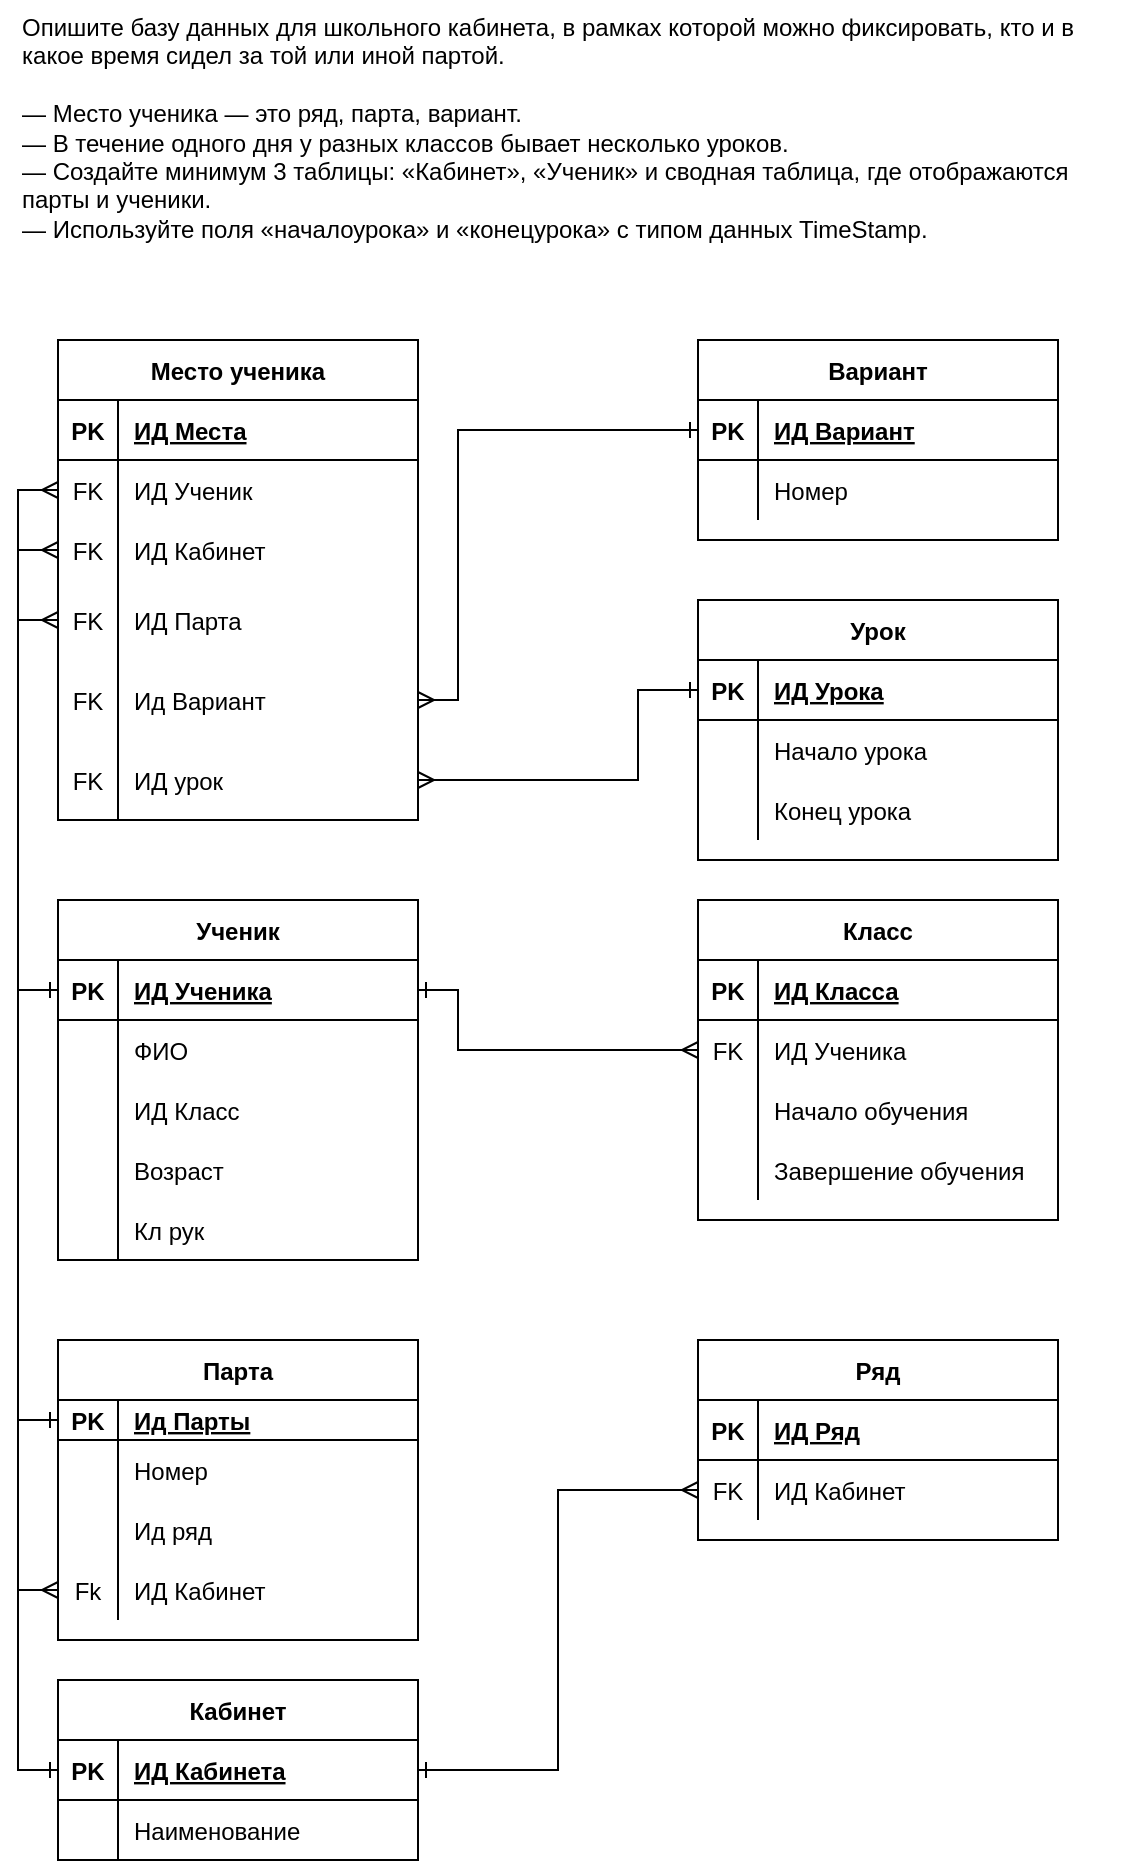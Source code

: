 <mxfile version="20.5.1" type="github">
  <diagram id="520Q_lkQazvJC5LyjLkX" name="Страница 1">
    <mxGraphModel dx="1374" dy="1934" grid="1" gridSize="10" guides="1" tooltips="1" connect="1" arrows="1" fold="1" page="1" pageScale="1" pageWidth="827" pageHeight="1169" math="0" shadow="0">
      <root>
        <mxCell id="0" />
        <mxCell id="1" parent="0" />
        <mxCell id="alzkK29stSQGwGx2-AUZ-28" value="Опишите базу данных для школьного кабинета, в рамках которой можно фиксировать, кто и в какое время сидел за той или иной партой. &#xa; &#xa;— Место ученика — это ряд, парта, вариант. &#xa;— В течение одного дня у разных классов бывает несколько уроков. &#xa;— Создайте минимум 3 таблицы: «Кабинет», «Ученик» и сводная таблица, где отображаются парты и ученики. &#xa;— Используйте поля «началоурока» и «конецурока» с типом данных TimeStamp." style="text;whiteSpace=wrap;html=1;" parent="1" vertex="1">
          <mxGeometry x="100" y="-450" width="560" height="130" as="geometry" />
        </mxCell>
        <mxCell id="alzkK29stSQGwGx2-AUZ-36" value="Ученик" style="shape=table;startSize=30;container=1;collapsible=1;childLayout=tableLayout;fixedRows=1;rowLines=0;fontStyle=1;align=center;resizeLast=1;" parent="1" vertex="1">
          <mxGeometry x="120" width="180" height="180" as="geometry" />
        </mxCell>
        <mxCell id="alzkK29stSQGwGx2-AUZ-37" value="" style="shape=tableRow;horizontal=0;startSize=0;swimlaneHead=0;swimlaneBody=0;fillColor=none;collapsible=0;dropTarget=0;points=[[0,0.5],[1,0.5]];portConstraint=eastwest;top=0;left=0;right=0;bottom=1;" parent="alzkK29stSQGwGx2-AUZ-36" vertex="1">
          <mxGeometry y="30" width="180" height="30" as="geometry" />
        </mxCell>
        <mxCell id="alzkK29stSQGwGx2-AUZ-38" value="PK" style="shape=partialRectangle;connectable=0;fillColor=none;top=0;left=0;bottom=0;right=0;fontStyle=1;overflow=hidden;" parent="alzkK29stSQGwGx2-AUZ-37" vertex="1">
          <mxGeometry width="30" height="30" as="geometry">
            <mxRectangle width="30" height="30" as="alternateBounds" />
          </mxGeometry>
        </mxCell>
        <mxCell id="alzkK29stSQGwGx2-AUZ-39" value="ИД Ученика" style="shape=partialRectangle;connectable=0;fillColor=none;top=0;left=0;bottom=0;right=0;align=left;spacingLeft=6;fontStyle=5;overflow=hidden;" parent="alzkK29stSQGwGx2-AUZ-37" vertex="1">
          <mxGeometry x="30" width="150" height="30" as="geometry">
            <mxRectangle width="150" height="30" as="alternateBounds" />
          </mxGeometry>
        </mxCell>
        <mxCell id="alzkK29stSQGwGx2-AUZ-40" value="" style="shape=tableRow;horizontal=0;startSize=0;swimlaneHead=0;swimlaneBody=0;fillColor=none;collapsible=0;dropTarget=0;points=[[0,0.5],[1,0.5]];portConstraint=eastwest;top=0;left=0;right=0;bottom=0;" parent="alzkK29stSQGwGx2-AUZ-36" vertex="1">
          <mxGeometry y="60" width="180" height="30" as="geometry" />
        </mxCell>
        <mxCell id="alzkK29stSQGwGx2-AUZ-41" value="" style="shape=partialRectangle;connectable=0;fillColor=none;top=0;left=0;bottom=0;right=0;editable=1;overflow=hidden;" parent="alzkK29stSQGwGx2-AUZ-40" vertex="1">
          <mxGeometry width="30" height="30" as="geometry">
            <mxRectangle width="30" height="30" as="alternateBounds" />
          </mxGeometry>
        </mxCell>
        <mxCell id="alzkK29stSQGwGx2-AUZ-42" value="ФИО" style="shape=partialRectangle;connectable=0;fillColor=none;top=0;left=0;bottom=0;right=0;align=left;spacingLeft=6;overflow=hidden;" parent="alzkK29stSQGwGx2-AUZ-40" vertex="1">
          <mxGeometry x="30" width="150" height="30" as="geometry">
            <mxRectangle width="150" height="30" as="alternateBounds" />
          </mxGeometry>
        </mxCell>
        <mxCell id="alzkK29stSQGwGx2-AUZ-43" value="" style="shape=tableRow;horizontal=0;startSize=0;swimlaneHead=0;swimlaneBody=0;fillColor=none;collapsible=0;dropTarget=0;points=[[0,0.5],[1,0.5]];portConstraint=eastwest;top=0;left=0;right=0;bottom=0;" parent="alzkK29stSQGwGx2-AUZ-36" vertex="1">
          <mxGeometry y="90" width="180" height="30" as="geometry" />
        </mxCell>
        <mxCell id="alzkK29stSQGwGx2-AUZ-44" value="" style="shape=partialRectangle;connectable=0;fillColor=none;top=0;left=0;bottom=0;right=0;editable=1;overflow=hidden;" parent="alzkK29stSQGwGx2-AUZ-43" vertex="1">
          <mxGeometry width="30" height="30" as="geometry">
            <mxRectangle width="30" height="30" as="alternateBounds" />
          </mxGeometry>
        </mxCell>
        <mxCell id="alzkK29stSQGwGx2-AUZ-45" value="ИД Класс" style="shape=partialRectangle;connectable=0;fillColor=none;top=0;left=0;bottom=0;right=0;align=left;spacingLeft=6;overflow=hidden;" parent="alzkK29stSQGwGx2-AUZ-43" vertex="1">
          <mxGeometry x="30" width="150" height="30" as="geometry">
            <mxRectangle width="150" height="30" as="alternateBounds" />
          </mxGeometry>
        </mxCell>
        <mxCell id="alzkK29stSQGwGx2-AUZ-46" value="" style="shape=tableRow;horizontal=0;startSize=0;swimlaneHead=0;swimlaneBody=0;fillColor=none;collapsible=0;dropTarget=0;points=[[0,0.5],[1,0.5]];portConstraint=eastwest;top=0;left=0;right=0;bottom=0;" parent="alzkK29stSQGwGx2-AUZ-36" vertex="1">
          <mxGeometry y="120" width="180" height="30" as="geometry" />
        </mxCell>
        <mxCell id="alzkK29stSQGwGx2-AUZ-47" value="" style="shape=partialRectangle;connectable=0;fillColor=none;top=0;left=0;bottom=0;right=0;editable=1;overflow=hidden;" parent="alzkK29stSQGwGx2-AUZ-46" vertex="1">
          <mxGeometry width="30" height="30" as="geometry">
            <mxRectangle width="30" height="30" as="alternateBounds" />
          </mxGeometry>
        </mxCell>
        <mxCell id="alzkK29stSQGwGx2-AUZ-48" value="Возраст" style="shape=partialRectangle;connectable=0;fillColor=none;top=0;left=0;bottom=0;right=0;align=left;spacingLeft=6;overflow=hidden;" parent="alzkK29stSQGwGx2-AUZ-46" vertex="1">
          <mxGeometry x="30" width="150" height="30" as="geometry">
            <mxRectangle width="150" height="30" as="alternateBounds" />
          </mxGeometry>
        </mxCell>
        <mxCell id="alzkK29stSQGwGx2-AUZ-57" value="" style="shape=tableRow;horizontal=0;startSize=0;swimlaneHead=0;swimlaneBody=0;fillColor=none;collapsible=0;dropTarget=0;points=[[0,0.5],[1,0.5]];portConstraint=eastwest;top=0;left=0;right=0;bottom=0;" parent="alzkK29stSQGwGx2-AUZ-36" vertex="1">
          <mxGeometry y="150" width="180" height="30" as="geometry" />
        </mxCell>
        <mxCell id="alzkK29stSQGwGx2-AUZ-58" value="" style="shape=partialRectangle;connectable=0;fillColor=none;top=0;left=0;bottom=0;right=0;editable=1;overflow=hidden;" parent="alzkK29stSQGwGx2-AUZ-57" vertex="1">
          <mxGeometry width="30" height="30" as="geometry">
            <mxRectangle width="30" height="30" as="alternateBounds" />
          </mxGeometry>
        </mxCell>
        <mxCell id="alzkK29stSQGwGx2-AUZ-59" value="Кл рук" style="shape=partialRectangle;connectable=0;fillColor=none;top=0;left=0;bottom=0;right=0;align=left;spacingLeft=6;overflow=hidden;" parent="alzkK29stSQGwGx2-AUZ-57" vertex="1">
          <mxGeometry x="30" width="150" height="30" as="geometry">
            <mxRectangle width="150" height="30" as="alternateBounds" />
          </mxGeometry>
        </mxCell>
        <mxCell id="alzkK29stSQGwGx2-AUZ-1" value="Место ученика" style="shape=table;startSize=30;container=1;collapsible=1;childLayout=tableLayout;fixedRows=1;rowLines=0;fontStyle=1;align=center;resizeLast=1;" parent="1" vertex="1">
          <mxGeometry x="120" y="-280" width="180" height="240" as="geometry" />
        </mxCell>
        <mxCell id="alzkK29stSQGwGx2-AUZ-2" value="" style="shape=tableRow;horizontal=0;startSize=0;swimlaneHead=0;swimlaneBody=0;fillColor=none;collapsible=0;dropTarget=0;points=[[0,0.5],[1,0.5]];portConstraint=eastwest;top=0;left=0;right=0;bottom=1;" parent="alzkK29stSQGwGx2-AUZ-1" vertex="1">
          <mxGeometry y="30" width="180" height="30" as="geometry" />
        </mxCell>
        <mxCell id="alzkK29stSQGwGx2-AUZ-3" value="PK" style="shape=partialRectangle;connectable=0;fillColor=none;top=0;left=0;bottom=0;right=0;fontStyle=1;overflow=hidden;" parent="alzkK29stSQGwGx2-AUZ-2" vertex="1">
          <mxGeometry width="30" height="30" as="geometry">
            <mxRectangle width="30" height="30" as="alternateBounds" />
          </mxGeometry>
        </mxCell>
        <mxCell id="alzkK29stSQGwGx2-AUZ-4" value="ИД Места" style="shape=partialRectangle;connectable=0;fillColor=none;top=0;left=0;bottom=0;right=0;align=left;spacingLeft=6;fontStyle=5;overflow=hidden;" parent="alzkK29stSQGwGx2-AUZ-2" vertex="1">
          <mxGeometry x="30" width="150" height="30" as="geometry">
            <mxRectangle width="150" height="30" as="alternateBounds" />
          </mxGeometry>
        </mxCell>
        <mxCell id="alzkK29stSQGwGx2-AUZ-5" value="" style="shape=tableRow;horizontal=0;startSize=0;swimlaneHead=0;swimlaneBody=0;fillColor=none;collapsible=0;dropTarget=0;points=[[0,0.5],[1,0.5]];portConstraint=eastwest;top=0;left=0;right=0;bottom=0;" parent="alzkK29stSQGwGx2-AUZ-1" vertex="1">
          <mxGeometry y="60" width="180" height="30" as="geometry" />
        </mxCell>
        <mxCell id="alzkK29stSQGwGx2-AUZ-6" value="FK" style="shape=partialRectangle;connectable=0;fillColor=none;top=0;left=0;bottom=0;right=0;editable=1;overflow=hidden;" parent="alzkK29stSQGwGx2-AUZ-5" vertex="1">
          <mxGeometry width="30" height="30" as="geometry">
            <mxRectangle width="30" height="30" as="alternateBounds" />
          </mxGeometry>
        </mxCell>
        <mxCell id="alzkK29stSQGwGx2-AUZ-7" value="ИД Ученик" style="shape=partialRectangle;connectable=0;fillColor=none;top=0;left=0;bottom=0;right=0;align=left;spacingLeft=6;overflow=hidden;" parent="alzkK29stSQGwGx2-AUZ-5" vertex="1">
          <mxGeometry x="30" width="150" height="30" as="geometry">
            <mxRectangle width="150" height="30" as="alternateBounds" />
          </mxGeometry>
        </mxCell>
        <mxCell id="alzkK29stSQGwGx2-AUZ-52" value="" style="shape=tableRow;horizontal=0;startSize=0;swimlaneHead=0;swimlaneBody=0;fillColor=none;collapsible=0;dropTarget=0;points=[[0,0.5],[1,0.5]];portConstraint=eastwest;top=0;left=0;right=0;bottom=0;" parent="alzkK29stSQGwGx2-AUZ-1" vertex="1">
          <mxGeometry y="90" width="180" height="30" as="geometry" />
        </mxCell>
        <mxCell id="alzkK29stSQGwGx2-AUZ-53" value="FK" style="shape=partialRectangle;connectable=0;fillColor=none;top=0;left=0;bottom=0;right=0;editable=1;overflow=hidden;" parent="alzkK29stSQGwGx2-AUZ-52" vertex="1">
          <mxGeometry width="30" height="30" as="geometry">
            <mxRectangle width="30" height="30" as="alternateBounds" />
          </mxGeometry>
        </mxCell>
        <mxCell id="alzkK29stSQGwGx2-AUZ-54" value="ИД Кабинет" style="shape=partialRectangle;connectable=0;fillColor=none;top=0;left=0;bottom=0;right=0;align=left;spacingLeft=6;overflow=hidden;" parent="alzkK29stSQGwGx2-AUZ-52" vertex="1">
          <mxGeometry x="30" width="150" height="30" as="geometry">
            <mxRectangle width="150" height="30" as="alternateBounds" />
          </mxGeometry>
        </mxCell>
        <mxCell id="alzkK29stSQGwGx2-AUZ-8" value="" style="shape=tableRow;horizontal=0;startSize=0;swimlaneHead=0;swimlaneBody=0;fillColor=none;collapsible=0;dropTarget=0;points=[[0,0.5],[1,0.5]];portConstraint=eastwest;top=0;left=0;right=0;bottom=0;" parent="alzkK29stSQGwGx2-AUZ-1" vertex="1">
          <mxGeometry y="120" width="180" height="40" as="geometry" />
        </mxCell>
        <mxCell id="alzkK29stSQGwGx2-AUZ-9" value="FK" style="shape=partialRectangle;connectable=0;fillColor=none;top=0;left=0;bottom=0;right=0;editable=1;overflow=hidden;" parent="alzkK29stSQGwGx2-AUZ-8" vertex="1">
          <mxGeometry width="30" height="40" as="geometry">
            <mxRectangle width="30" height="40" as="alternateBounds" />
          </mxGeometry>
        </mxCell>
        <mxCell id="alzkK29stSQGwGx2-AUZ-10" value="ИД Парта" style="shape=partialRectangle;connectable=0;fillColor=none;top=0;left=0;bottom=0;right=0;align=left;spacingLeft=6;overflow=hidden;" parent="alzkK29stSQGwGx2-AUZ-8" vertex="1">
          <mxGeometry x="30" width="150" height="40" as="geometry">
            <mxRectangle width="150" height="40" as="alternateBounds" />
          </mxGeometry>
        </mxCell>
        <mxCell id="alzkK29stSQGwGx2-AUZ-30" value="" style="shape=tableRow;horizontal=0;startSize=0;swimlaneHead=0;swimlaneBody=0;fillColor=none;collapsible=0;dropTarget=0;points=[[0,0.5],[1,0.5]];portConstraint=eastwest;top=0;left=0;right=0;bottom=0;" parent="alzkK29stSQGwGx2-AUZ-1" vertex="1">
          <mxGeometry y="160" width="180" height="40" as="geometry" />
        </mxCell>
        <mxCell id="alzkK29stSQGwGx2-AUZ-31" value="FK" style="shape=partialRectangle;connectable=0;fillColor=none;top=0;left=0;bottom=0;right=0;editable=1;overflow=hidden;" parent="alzkK29stSQGwGx2-AUZ-30" vertex="1">
          <mxGeometry width="30" height="40" as="geometry">
            <mxRectangle width="30" height="40" as="alternateBounds" />
          </mxGeometry>
        </mxCell>
        <mxCell id="alzkK29stSQGwGx2-AUZ-32" value="Ид Вариант" style="shape=partialRectangle;connectable=0;fillColor=none;top=0;left=0;bottom=0;right=0;align=left;spacingLeft=6;overflow=hidden;" parent="alzkK29stSQGwGx2-AUZ-30" vertex="1">
          <mxGeometry x="30" width="150" height="40" as="geometry">
            <mxRectangle width="150" height="40" as="alternateBounds" />
          </mxGeometry>
        </mxCell>
        <mxCell id="alzkK29stSQGwGx2-AUZ-33" value="" style="shape=tableRow;horizontal=0;startSize=0;swimlaneHead=0;swimlaneBody=0;fillColor=none;collapsible=0;dropTarget=0;points=[[0,0.5],[1,0.5]];portConstraint=eastwest;top=0;left=0;right=0;bottom=0;" parent="alzkK29stSQGwGx2-AUZ-1" vertex="1">
          <mxGeometry y="200" width="180" height="40" as="geometry" />
        </mxCell>
        <mxCell id="alzkK29stSQGwGx2-AUZ-34" value="FK" style="shape=partialRectangle;connectable=0;fillColor=none;top=0;left=0;bottom=0;right=0;editable=1;overflow=hidden;" parent="alzkK29stSQGwGx2-AUZ-33" vertex="1">
          <mxGeometry width="30" height="40" as="geometry">
            <mxRectangle width="30" height="40" as="alternateBounds" />
          </mxGeometry>
        </mxCell>
        <mxCell id="alzkK29stSQGwGx2-AUZ-35" value="ИД урок" style="shape=partialRectangle;connectable=0;fillColor=none;top=0;left=0;bottom=0;right=0;align=left;spacingLeft=6;overflow=hidden;" parent="alzkK29stSQGwGx2-AUZ-33" vertex="1">
          <mxGeometry x="30" width="150" height="40" as="geometry">
            <mxRectangle width="150" height="40" as="alternateBounds" />
          </mxGeometry>
        </mxCell>
        <mxCell id="alzkK29stSQGwGx2-AUZ-55" style="edgeStyle=orthogonalEdgeStyle;rounded=0;orthogonalLoop=1;jettySize=auto;html=1;exitX=0;exitY=0.5;exitDx=0;exitDy=0;entryX=0;entryY=0.5;entryDx=0;entryDy=0;startArrow=ERone;startFill=0;endArrow=ERmany;endFill=0;" parent="1" source="alzkK29stSQGwGx2-AUZ-37" target="alzkK29stSQGwGx2-AUZ-5" edge="1">
          <mxGeometry relative="1" as="geometry" />
        </mxCell>
        <mxCell id="alzkK29stSQGwGx2-AUZ-60" value="Парта" style="shape=table;startSize=30;container=1;collapsible=1;childLayout=tableLayout;fixedRows=1;rowLines=0;fontStyle=1;align=center;resizeLast=1;" parent="1" vertex="1">
          <mxGeometry x="120" y="220" width="180" height="150" as="geometry" />
        </mxCell>
        <mxCell id="alzkK29stSQGwGx2-AUZ-61" value="" style="shape=tableRow;horizontal=0;startSize=0;swimlaneHead=0;swimlaneBody=0;fillColor=none;collapsible=0;dropTarget=0;points=[[0,0.5],[1,0.5]];portConstraint=eastwest;top=0;left=0;right=0;bottom=1;" parent="alzkK29stSQGwGx2-AUZ-60" vertex="1">
          <mxGeometry y="30" width="180" height="20" as="geometry" />
        </mxCell>
        <mxCell id="alzkK29stSQGwGx2-AUZ-62" value="PK" style="shape=partialRectangle;connectable=0;fillColor=none;top=0;left=0;bottom=0;right=0;fontStyle=1;overflow=hidden;" parent="alzkK29stSQGwGx2-AUZ-61" vertex="1">
          <mxGeometry width="30" height="20" as="geometry">
            <mxRectangle width="30" height="20" as="alternateBounds" />
          </mxGeometry>
        </mxCell>
        <mxCell id="alzkK29stSQGwGx2-AUZ-63" value="Ид Парты" style="shape=partialRectangle;connectable=0;fillColor=none;top=0;left=0;bottom=0;right=0;align=left;spacingLeft=6;fontStyle=5;overflow=hidden;" parent="alzkK29stSQGwGx2-AUZ-61" vertex="1">
          <mxGeometry x="30" width="150" height="20" as="geometry">
            <mxRectangle width="150" height="20" as="alternateBounds" />
          </mxGeometry>
        </mxCell>
        <mxCell id="alzkK29stSQGwGx2-AUZ-64" value="" style="shape=tableRow;horizontal=0;startSize=0;swimlaneHead=0;swimlaneBody=0;fillColor=none;collapsible=0;dropTarget=0;points=[[0,0.5],[1,0.5]];portConstraint=eastwest;top=0;left=0;right=0;bottom=0;" parent="alzkK29stSQGwGx2-AUZ-60" vertex="1">
          <mxGeometry y="50" width="180" height="30" as="geometry" />
        </mxCell>
        <mxCell id="alzkK29stSQGwGx2-AUZ-65" value="" style="shape=partialRectangle;connectable=0;fillColor=none;top=0;left=0;bottom=0;right=0;editable=1;overflow=hidden;" parent="alzkK29stSQGwGx2-AUZ-64" vertex="1">
          <mxGeometry width="30" height="30" as="geometry">
            <mxRectangle width="30" height="30" as="alternateBounds" />
          </mxGeometry>
        </mxCell>
        <mxCell id="alzkK29stSQGwGx2-AUZ-66" value="Номер" style="shape=partialRectangle;connectable=0;fillColor=none;top=0;left=0;bottom=0;right=0;align=left;spacingLeft=6;overflow=hidden;" parent="alzkK29stSQGwGx2-AUZ-64" vertex="1">
          <mxGeometry x="30" width="150" height="30" as="geometry">
            <mxRectangle width="150" height="30" as="alternateBounds" />
          </mxGeometry>
        </mxCell>
        <mxCell id="alzkK29stSQGwGx2-AUZ-67" value="" style="shape=tableRow;horizontal=0;startSize=0;swimlaneHead=0;swimlaneBody=0;fillColor=none;collapsible=0;dropTarget=0;points=[[0,0.5],[1,0.5]];portConstraint=eastwest;top=0;left=0;right=0;bottom=0;" parent="alzkK29stSQGwGx2-AUZ-60" vertex="1">
          <mxGeometry y="80" width="180" height="30" as="geometry" />
        </mxCell>
        <mxCell id="alzkK29stSQGwGx2-AUZ-68" value="" style="shape=partialRectangle;connectable=0;fillColor=none;top=0;left=0;bottom=0;right=0;editable=1;overflow=hidden;" parent="alzkK29stSQGwGx2-AUZ-67" vertex="1">
          <mxGeometry width="30" height="30" as="geometry">
            <mxRectangle width="30" height="30" as="alternateBounds" />
          </mxGeometry>
        </mxCell>
        <mxCell id="alzkK29stSQGwGx2-AUZ-69" value="Ид ряд" style="shape=partialRectangle;connectable=0;fillColor=none;top=0;left=0;bottom=0;right=0;align=left;spacingLeft=6;overflow=hidden;" parent="alzkK29stSQGwGx2-AUZ-67" vertex="1">
          <mxGeometry x="30" width="150" height="30" as="geometry">
            <mxRectangle width="150" height="30" as="alternateBounds" />
          </mxGeometry>
        </mxCell>
        <mxCell id="alzkK29stSQGwGx2-AUZ-70" value="" style="shape=tableRow;horizontal=0;startSize=0;swimlaneHead=0;swimlaneBody=0;fillColor=none;collapsible=0;dropTarget=0;points=[[0,0.5],[1,0.5]];portConstraint=eastwest;top=0;left=0;right=0;bottom=0;" parent="alzkK29stSQGwGx2-AUZ-60" vertex="1">
          <mxGeometry y="110" width="180" height="30" as="geometry" />
        </mxCell>
        <mxCell id="alzkK29stSQGwGx2-AUZ-71" value="Fk" style="shape=partialRectangle;connectable=0;fillColor=none;top=0;left=0;bottom=0;right=0;editable=1;overflow=hidden;" parent="alzkK29stSQGwGx2-AUZ-70" vertex="1">
          <mxGeometry width="30" height="30" as="geometry">
            <mxRectangle width="30" height="30" as="alternateBounds" />
          </mxGeometry>
        </mxCell>
        <mxCell id="alzkK29stSQGwGx2-AUZ-72" value="ИД Кабинет" style="shape=partialRectangle;connectable=0;fillColor=none;top=0;left=0;bottom=0;right=0;align=left;spacingLeft=6;overflow=hidden;" parent="alzkK29stSQGwGx2-AUZ-70" vertex="1">
          <mxGeometry x="30" width="150" height="30" as="geometry">
            <mxRectangle width="150" height="30" as="alternateBounds" />
          </mxGeometry>
        </mxCell>
        <mxCell id="alzkK29stSQGwGx2-AUZ-73" style="edgeStyle=orthogonalEdgeStyle;rounded=0;orthogonalLoop=1;jettySize=auto;html=1;exitX=0;exitY=0.5;exitDx=0;exitDy=0;entryX=0;entryY=0.5;entryDx=0;entryDy=0;startArrow=ERone;startFill=0;endArrow=ERmany;endFill=0;" parent="1" source="alzkK29stSQGwGx2-AUZ-61" target="alzkK29stSQGwGx2-AUZ-8" edge="1">
          <mxGeometry relative="1" as="geometry" />
        </mxCell>
        <mxCell id="alzkK29stSQGwGx2-AUZ-148" style="edgeStyle=orthogonalEdgeStyle;rounded=0;orthogonalLoop=1;jettySize=auto;html=1;exitX=0;exitY=0.5;exitDx=0;exitDy=0;entryX=0;entryY=0.5;entryDx=0;entryDy=0;startArrow=ERone;startFill=0;endArrow=ERmany;endFill=0;" parent="1" source="alzkK29stSQGwGx2-AUZ-87" target="alzkK29stSQGwGx2-AUZ-70" edge="1">
          <mxGeometry relative="1" as="geometry" />
        </mxCell>
        <mxCell id="alzkK29stSQGwGx2-AUZ-87" value="Кабинет" style="shape=table;startSize=30;container=1;collapsible=1;childLayout=tableLayout;fixedRows=1;rowLines=0;fontStyle=1;align=center;resizeLast=1;" parent="1" vertex="1">
          <mxGeometry x="120" y="390" width="180" height="90" as="geometry">
            <mxRectangle x="440" y="-280" width="70" height="30" as="alternateBounds" />
          </mxGeometry>
        </mxCell>
        <mxCell id="alzkK29stSQGwGx2-AUZ-88" value="" style="shape=tableRow;horizontal=0;startSize=0;swimlaneHead=0;swimlaneBody=0;fillColor=none;collapsible=0;dropTarget=0;points=[[0,0.5],[1,0.5]];portConstraint=eastwest;top=0;left=0;right=0;bottom=1;" parent="alzkK29stSQGwGx2-AUZ-87" vertex="1">
          <mxGeometry y="30" width="180" height="30" as="geometry" />
        </mxCell>
        <mxCell id="alzkK29stSQGwGx2-AUZ-89" value="PK" style="shape=partialRectangle;connectable=0;fillColor=none;top=0;left=0;bottom=0;right=0;fontStyle=1;overflow=hidden;" parent="alzkK29stSQGwGx2-AUZ-88" vertex="1">
          <mxGeometry width="30" height="30" as="geometry">
            <mxRectangle width="30" height="30" as="alternateBounds" />
          </mxGeometry>
        </mxCell>
        <mxCell id="alzkK29stSQGwGx2-AUZ-90" value="ИД Кабинета" style="shape=partialRectangle;connectable=0;fillColor=none;top=0;left=0;bottom=0;right=0;align=left;spacingLeft=6;fontStyle=5;overflow=hidden;" parent="alzkK29stSQGwGx2-AUZ-88" vertex="1">
          <mxGeometry x="30" width="150" height="30" as="geometry">
            <mxRectangle width="150" height="30" as="alternateBounds" />
          </mxGeometry>
        </mxCell>
        <mxCell id="alzkK29stSQGwGx2-AUZ-91" value="" style="shape=tableRow;horizontal=0;startSize=0;swimlaneHead=0;swimlaneBody=0;fillColor=none;collapsible=0;dropTarget=0;points=[[0,0.5],[1,0.5]];portConstraint=eastwest;top=0;left=0;right=0;bottom=0;" parent="alzkK29stSQGwGx2-AUZ-87" vertex="1">
          <mxGeometry y="60" width="180" height="30" as="geometry" />
        </mxCell>
        <mxCell id="alzkK29stSQGwGx2-AUZ-92" value="" style="shape=partialRectangle;connectable=0;fillColor=none;top=0;left=0;bottom=0;right=0;editable=1;overflow=hidden;" parent="alzkK29stSQGwGx2-AUZ-91" vertex="1">
          <mxGeometry width="30" height="30" as="geometry">
            <mxRectangle width="30" height="30" as="alternateBounds" />
          </mxGeometry>
        </mxCell>
        <mxCell id="alzkK29stSQGwGx2-AUZ-93" value="Наименование" style="shape=partialRectangle;connectable=0;fillColor=none;top=0;left=0;bottom=0;right=0;align=left;spacingLeft=6;overflow=hidden;" parent="alzkK29stSQGwGx2-AUZ-91" vertex="1">
          <mxGeometry x="30" width="150" height="30" as="geometry">
            <mxRectangle width="150" height="30" as="alternateBounds" />
          </mxGeometry>
        </mxCell>
        <mxCell id="alzkK29stSQGwGx2-AUZ-100" value="Вариант" style="shape=table;startSize=30;container=1;collapsible=1;childLayout=tableLayout;fixedRows=1;rowLines=0;fontStyle=1;align=center;resizeLast=1;" parent="1" vertex="1">
          <mxGeometry x="440" y="-280" width="180" height="100" as="geometry" />
        </mxCell>
        <mxCell id="alzkK29stSQGwGx2-AUZ-101" value="" style="shape=tableRow;horizontal=0;startSize=0;swimlaneHead=0;swimlaneBody=0;fillColor=none;collapsible=0;dropTarget=0;points=[[0,0.5],[1,0.5]];portConstraint=eastwest;top=0;left=0;right=0;bottom=1;" parent="alzkK29stSQGwGx2-AUZ-100" vertex="1">
          <mxGeometry y="30" width="180" height="30" as="geometry" />
        </mxCell>
        <mxCell id="alzkK29stSQGwGx2-AUZ-102" value="PK" style="shape=partialRectangle;connectable=0;fillColor=none;top=0;left=0;bottom=0;right=0;fontStyle=1;overflow=hidden;" parent="alzkK29stSQGwGx2-AUZ-101" vertex="1">
          <mxGeometry width="30" height="30" as="geometry">
            <mxRectangle width="30" height="30" as="alternateBounds" />
          </mxGeometry>
        </mxCell>
        <mxCell id="alzkK29stSQGwGx2-AUZ-103" value="ИД Вариант" style="shape=partialRectangle;connectable=0;fillColor=none;top=0;left=0;bottom=0;right=0;align=left;spacingLeft=6;fontStyle=5;overflow=hidden;" parent="alzkK29stSQGwGx2-AUZ-101" vertex="1">
          <mxGeometry x="30" width="150" height="30" as="geometry">
            <mxRectangle width="150" height="30" as="alternateBounds" />
          </mxGeometry>
        </mxCell>
        <mxCell id="alzkK29stSQGwGx2-AUZ-104" value="" style="shape=tableRow;horizontal=0;startSize=0;swimlaneHead=0;swimlaneBody=0;fillColor=none;collapsible=0;dropTarget=0;points=[[0,0.5],[1,0.5]];portConstraint=eastwest;top=0;left=0;right=0;bottom=0;" parent="alzkK29stSQGwGx2-AUZ-100" vertex="1">
          <mxGeometry y="60" width="180" height="30" as="geometry" />
        </mxCell>
        <mxCell id="alzkK29stSQGwGx2-AUZ-105" value="" style="shape=partialRectangle;connectable=0;fillColor=none;top=0;left=0;bottom=0;right=0;editable=1;overflow=hidden;" parent="alzkK29stSQGwGx2-AUZ-104" vertex="1">
          <mxGeometry width="30" height="30" as="geometry">
            <mxRectangle width="30" height="30" as="alternateBounds" />
          </mxGeometry>
        </mxCell>
        <mxCell id="alzkK29stSQGwGx2-AUZ-106" value="Номер" style="shape=partialRectangle;connectable=0;fillColor=none;top=0;left=0;bottom=0;right=0;align=left;spacingLeft=6;overflow=hidden;" parent="alzkK29stSQGwGx2-AUZ-104" vertex="1">
          <mxGeometry x="30" width="150" height="30" as="geometry">
            <mxRectangle width="150" height="30" as="alternateBounds" />
          </mxGeometry>
        </mxCell>
        <mxCell id="alzkK29stSQGwGx2-AUZ-113" style="edgeStyle=orthogonalEdgeStyle;rounded=0;orthogonalLoop=1;jettySize=auto;html=1;exitX=0;exitY=0.5;exitDx=0;exitDy=0;entryX=1;entryY=0.5;entryDx=0;entryDy=0;startArrow=ERone;startFill=0;endArrow=ERmany;endFill=0;" parent="1" source="alzkK29stSQGwGx2-AUZ-101" target="alzkK29stSQGwGx2-AUZ-30" edge="1">
          <mxGeometry relative="1" as="geometry">
            <Array as="points">
              <mxPoint x="320" y="-235" />
              <mxPoint x="320" y="-100" />
            </Array>
          </mxGeometry>
        </mxCell>
        <mxCell id="alzkK29stSQGwGx2-AUZ-117" value="Урок" style="shape=table;startSize=30;container=1;collapsible=1;childLayout=tableLayout;fixedRows=1;rowLines=0;fontStyle=1;align=center;resizeLast=1;" parent="1" vertex="1">
          <mxGeometry x="440" y="-150" width="180" height="130" as="geometry" />
        </mxCell>
        <mxCell id="alzkK29stSQGwGx2-AUZ-118" value="" style="shape=tableRow;horizontal=0;startSize=0;swimlaneHead=0;swimlaneBody=0;fillColor=none;collapsible=0;dropTarget=0;points=[[0,0.5],[1,0.5]];portConstraint=eastwest;top=0;left=0;right=0;bottom=1;" parent="alzkK29stSQGwGx2-AUZ-117" vertex="1">
          <mxGeometry y="30" width="180" height="30" as="geometry" />
        </mxCell>
        <mxCell id="alzkK29stSQGwGx2-AUZ-119" value="PK" style="shape=partialRectangle;connectable=0;fillColor=none;top=0;left=0;bottom=0;right=0;fontStyle=1;overflow=hidden;" parent="alzkK29stSQGwGx2-AUZ-118" vertex="1">
          <mxGeometry width="30" height="30" as="geometry">
            <mxRectangle width="30" height="30" as="alternateBounds" />
          </mxGeometry>
        </mxCell>
        <mxCell id="alzkK29stSQGwGx2-AUZ-120" value="ИД Урока" style="shape=partialRectangle;connectable=0;fillColor=none;top=0;left=0;bottom=0;right=0;align=left;spacingLeft=6;fontStyle=5;overflow=hidden;" parent="alzkK29stSQGwGx2-AUZ-118" vertex="1">
          <mxGeometry x="30" width="150" height="30" as="geometry">
            <mxRectangle width="150" height="30" as="alternateBounds" />
          </mxGeometry>
        </mxCell>
        <mxCell id="alzkK29stSQGwGx2-AUZ-121" value="" style="shape=tableRow;horizontal=0;startSize=0;swimlaneHead=0;swimlaneBody=0;fillColor=none;collapsible=0;dropTarget=0;points=[[0,0.5],[1,0.5]];portConstraint=eastwest;top=0;left=0;right=0;bottom=0;" parent="alzkK29stSQGwGx2-AUZ-117" vertex="1">
          <mxGeometry y="60" width="180" height="30" as="geometry" />
        </mxCell>
        <mxCell id="alzkK29stSQGwGx2-AUZ-122" value="" style="shape=partialRectangle;connectable=0;fillColor=none;top=0;left=0;bottom=0;right=0;editable=1;overflow=hidden;" parent="alzkK29stSQGwGx2-AUZ-121" vertex="1">
          <mxGeometry width="30" height="30" as="geometry">
            <mxRectangle width="30" height="30" as="alternateBounds" />
          </mxGeometry>
        </mxCell>
        <mxCell id="alzkK29stSQGwGx2-AUZ-123" value="Начало урока" style="shape=partialRectangle;connectable=0;fillColor=none;top=0;left=0;bottom=0;right=0;align=left;spacingLeft=6;overflow=hidden;" parent="alzkK29stSQGwGx2-AUZ-121" vertex="1">
          <mxGeometry x="30" width="150" height="30" as="geometry">
            <mxRectangle width="150" height="30" as="alternateBounds" />
          </mxGeometry>
        </mxCell>
        <mxCell id="alzkK29stSQGwGx2-AUZ-124" value="" style="shape=tableRow;horizontal=0;startSize=0;swimlaneHead=0;swimlaneBody=0;fillColor=none;collapsible=0;dropTarget=0;points=[[0,0.5],[1,0.5]];portConstraint=eastwest;top=0;left=0;right=0;bottom=0;" parent="alzkK29stSQGwGx2-AUZ-117" vertex="1">
          <mxGeometry y="90" width="180" height="30" as="geometry" />
        </mxCell>
        <mxCell id="alzkK29stSQGwGx2-AUZ-125" value="" style="shape=partialRectangle;connectable=0;fillColor=none;top=0;left=0;bottom=0;right=0;editable=1;overflow=hidden;" parent="alzkK29stSQGwGx2-AUZ-124" vertex="1">
          <mxGeometry width="30" height="30" as="geometry">
            <mxRectangle width="30" height="30" as="alternateBounds" />
          </mxGeometry>
        </mxCell>
        <mxCell id="alzkK29stSQGwGx2-AUZ-126" value="Конец урока" style="shape=partialRectangle;connectable=0;fillColor=none;top=0;left=0;bottom=0;right=0;align=left;spacingLeft=6;overflow=hidden;" parent="alzkK29stSQGwGx2-AUZ-124" vertex="1">
          <mxGeometry x="30" width="150" height="30" as="geometry">
            <mxRectangle width="150" height="30" as="alternateBounds" />
          </mxGeometry>
        </mxCell>
        <mxCell id="alzkK29stSQGwGx2-AUZ-131" style="edgeStyle=orthogonalEdgeStyle;rounded=0;orthogonalLoop=1;jettySize=auto;html=1;exitX=0;exitY=0.5;exitDx=0;exitDy=0;startArrow=ERone;startFill=0;endArrow=ERmany;endFill=0;entryX=1;entryY=0.5;entryDx=0;entryDy=0;" parent="1" source="alzkK29stSQGwGx2-AUZ-118" target="alzkK29stSQGwGx2-AUZ-33" edge="1">
          <mxGeometry relative="1" as="geometry">
            <mxPoint x="390" as="targetPoint" />
            <Array as="points">
              <mxPoint x="410" y="-105" />
              <mxPoint x="410" y="-60" />
            </Array>
          </mxGeometry>
        </mxCell>
        <mxCell id="alzkK29stSQGwGx2-AUZ-132" value="Класс" style="shape=table;startSize=30;container=1;collapsible=1;childLayout=tableLayout;fixedRows=1;rowLines=0;fontStyle=1;align=center;resizeLast=1;" parent="1" vertex="1">
          <mxGeometry x="440" width="180" height="160" as="geometry" />
        </mxCell>
        <mxCell id="alzkK29stSQGwGx2-AUZ-133" value="" style="shape=tableRow;horizontal=0;startSize=0;swimlaneHead=0;swimlaneBody=0;fillColor=none;collapsible=0;dropTarget=0;points=[[0,0.5],[1,0.5]];portConstraint=eastwest;top=0;left=0;right=0;bottom=1;" parent="alzkK29stSQGwGx2-AUZ-132" vertex="1">
          <mxGeometry y="30" width="180" height="30" as="geometry" />
        </mxCell>
        <mxCell id="alzkK29stSQGwGx2-AUZ-134" value="PK" style="shape=partialRectangle;connectable=0;fillColor=none;top=0;left=0;bottom=0;right=0;fontStyle=1;overflow=hidden;" parent="alzkK29stSQGwGx2-AUZ-133" vertex="1">
          <mxGeometry width="30" height="30" as="geometry">
            <mxRectangle width="30" height="30" as="alternateBounds" />
          </mxGeometry>
        </mxCell>
        <mxCell id="alzkK29stSQGwGx2-AUZ-135" value="ИД Класса" style="shape=partialRectangle;connectable=0;fillColor=none;top=0;left=0;bottom=0;right=0;align=left;spacingLeft=6;fontStyle=5;overflow=hidden;" parent="alzkK29stSQGwGx2-AUZ-133" vertex="1">
          <mxGeometry x="30" width="150" height="30" as="geometry">
            <mxRectangle width="150" height="30" as="alternateBounds" />
          </mxGeometry>
        </mxCell>
        <mxCell id="alzkK29stSQGwGx2-AUZ-136" value="" style="shape=tableRow;horizontal=0;startSize=0;swimlaneHead=0;swimlaneBody=0;fillColor=none;collapsible=0;dropTarget=0;points=[[0,0.5],[1,0.5]];portConstraint=eastwest;top=0;left=0;right=0;bottom=0;" parent="alzkK29stSQGwGx2-AUZ-132" vertex="1">
          <mxGeometry y="60" width="180" height="30" as="geometry" />
        </mxCell>
        <mxCell id="alzkK29stSQGwGx2-AUZ-137" value="FK" style="shape=partialRectangle;connectable=0;fillColor=none;top=0;left=0;bottom=0;right=0;editable=1;overflow=hidden;" parent="alzkK29stSQGwGx2-AUZ-136" vertex="1">
          <mxGeometry width="30" height="30" as="geometry">
            <mxRectangle width="30" height="30" as="alternateBounds" />
          </mxGeometry>
        </mxCell>
        <mxCell id="alzkK29stSQGwGx2-AUZ-138" value="ИД Ученика" style="shape=partialRectangle;connectable=0;fillColor=none;top=0;left=0;bottom=0;right=0;align=left;spacingLeft=6;overflow=hidden;" parent="alzkK29stSQGwGx2-AUZ-136" vertex="1">
          <mxGeometry x="30" width="150" height="30" as="geometry">
            <mxRectangle width="150" height="30" as="alternateBounds" />
          </mxGeometry>
        </mxCell>
        <mxCell id="alzkK29stSQGwGx2-AUZ-139" value="" style="shape=tableRow;horizontal=0;startSize=0;swimlaneHead=0;swimlaneBody=0;fillColor=none;collapsible=0;dropTarget=0;points=[[0,0.5],[1,0.5]];portConstraint=eastwest;top=0;left=0;right=0;bottom=0;" parent="alzkK29stSQGwGx2-AUZ-132" vertex="1">
          <mxGeometry y="90" width="180" height="30" as="geometry" />
        </mxCell>
        <mxCell id="alzkK29stSQGwGx2-AUZ-140" value="" style="shape=partialRectangle;connectable=0;fillColor=none;top=0;left=0;bottom=0;right=0;editable=1;overflow=hidden;" parent="alzkK29stSQGwGx2-AUZ-139" vertex="1">
          <mxGeometry width="30" height="30" as="geometry">
            <mxRectangle width="30" height="30" as="alternateBounds" />
          </mxGeometry>
        </mxCell>
        <mxCell id="alzkK29stSQGwGx2-AUZ-141" value="Начало обучения" style="shape=partialRectangle;connectable=0;fillColor=none;top=0;left=0;bottom=0;right=0;align=left;spacingLeft=6;overflow=hidden;" parent="alzkK29stSQGwGx2-AUZ-139" vertex="1">
          <mxGeometry x="30" width="150" height="30" as="geometry">
            <mxRectangle width="150" height="30" as="alternateBounds" />
          </mxGeometry>
        </mxCell>
        <mxCell id="alzkK29stSQGwGx2-AUZ-142" value="" style="shape=tableRow;horizontal=0;startSize=0;swimlaneHead=0;swimlaneBody=0;fillColor=none;collapsible=0;dropTarget=0;points=[[0,0.5],[1,0.5]];portConstraint=eastwest;top=0;left=0;right=0;bottom=0;" parent="alzkK29stSQGwGx2-AUZ-132" vertex="1">
          <mxGeometry y="120" width="180" height="30" as="geometry" />
        </mxCell>
        <mxCell id="alzkK29stSQGwGx2-AUZ-143" value="" style="shape=partialRectangle;connectable=0;fillColor=none;top=0;left=0;bottom=0;right=0;editable=1;overflow=hidden;" parent="alzkK29stSQGwGx2-AUZ-142" vertex="1">
          <mxGeometry width="30" height="30" as="geometry">
            <mxRectangle width="30" height="30" as="alternateBounds" />
          </mxGeometry>
        </mxCell>
        <mxCell id="alzkK29stSQGwGx2-AUZ-144" value="Завершение обучения" style="shape=partialRectangle;connectable=0;fillColor=none;top=0;left=0;bottom=0;right=0;align=left;spacingLeft=6;overflow=hidden;" parent="alzkK29stSQGwGx2-AUZ-142" vertex="1">
          <mxGeometry x="30" width="150" height="30" as="geometry">
            <mxRectangle width="150" height="30" as="alternateBounds" />
          </mxGeometry>
        </mxCell>
        <mxCell id="alzkK29stSQGwGx2-AUZ-145" style="edgeStyle=orthogonalEdgeStyle;rounded=0;orthogonalLoop=1;jettySize=auto;html=1;exitX=1;exitY=0.5;exitDx=0;exitDy=0;entryX=0;entryY=0.5;entryDx=0;entryDy=0;startArrow=ERone;startFill=0;endArrow=ERmany;endFill=0;" parent="1" source="alzkK29stSQGwGx2-AUZ-37" target="alzkK29stSQGwGx2-AUZ-136" edge="1">
          <mxGeometry relative="1" as="geometry">
            <Array as="points">
              <mxPoint x="320" y="45" />
              <mxPoint x="320" y="75" />
            </Array>
          </mxGeometry>
        </mxCell>
        <mxCell id="alzkK29stSQGwGx2-AUZ-147" style="edgeStyle=orthogonalEdgeStyle;rounded=0;orthogonalLoop=1;jettySize=auto;html=1;exitX=0;exitY=0.5;exitDx=0;exitDy=0;entryX=0;entryY=0.5;entryDx=0;entryDy=0;startArrow=ERone;startFill=0;endArrow=ERmany;endFill=0;" parent="1" source="alzkK29stSQGwGx2-AUZ-88" target="alzkK29stSQGwGx2-AUZ-52" edge="1">
          <mxGeometry relative="1" as="geometry" />
        </mxCell>
        <mxCell id="alzkK29stSQGwGx2-AUZ-149" value="Ряд" style="shape=table;startSize=30;container=1;collapsible=1;childLayout=tableLayout;fixedRows=1;rowLines=0;fontStyle=1;align=center;resizeLast=1;" parent="1" vertex="1">
          <mxGeometry x="440" y="220" width="180" height="100" as="geometry" />
        </mxCell>
        <mxCell id="alzkK29stSQGwGx2-AUZ-150" value="" style="shape=tableRow;horizontal=0;startSize=0;swimlaneHead=0;swimlaneBody=0;fillColor=none;collapsible=0;dropTarget=0;points=[[0,0.5],[1,0.5]];portConstraint=eastwest;top=0;left=0;right=0;bottom=1;" parent="alzkK29stSQGwGx2-AUZ-149" vertex="1">
          <mxGeometry y="30" width="180" height="30" as="geometry" />
        </mxCell>
        <mxCell id="alzkK29stSQGwGx2-AUZ-151" value="PK" style="shape=partialRectangle;connectable=0;fillColor=none;top=0;left=0;bottom=0;right=0;fontStyle=1;overflow=hidden;" parent="alzkK29stSQGwGx2-AUZ-150" vertex="1">
          <mxGeometry width="30" height="30" as="geometry">
            <mxRectangle width="30" height="30" as="alternateBounds" />
          </mxGeometry>
        </mxCell>
        <mxCell id="alzkK29stSQGwGx2-AUZ-152" value="ИД Ряд" style="shape=partialRectangle;connectable=0;fillColor=none;top=0;left=0;bottom=0;right=0;align=left;spacingLeft=6;fontStyle=5;overflow=hidden;" parent="alzkK29stSQGwGx2-AUZ-150" vertex="1">
          <mxGeometry x="30" width="150" height="30" as="geometry">
            <mxRectangle width="150" height="30" as="alternateBounds" />
          </mxGeometry>
        </mxCell>
        <mxCell id="alzkK29stSQGwGx2-AUZ-153" value="" style="shape=tableRow;horizontal=0;startSize=0;swimlaneHead=0;swimlaneBody=0;fillColor=none;collapsible=0;dropTarget=0;points=[[0,0.5],[1,0.5]];portConstraint=eastwest;top=0;left=0;right=0;bottom=0;" parent="alzkK29stSQGwGx2-AUZ-149" vertex="1">
          <mxGeometry y="60" width="180" height="30" as="geometry" />
        </mxCell>
        <mxCell id="alzkK29stSQGwGx2-AUZ-154" value="FK" style="shape=partialRectangle;connectable=0;fillColor=none;top=0;left=0;bottom=0;right=0;editable=1;overflow=hidden;" parent="alzkK29stSQGwGx2-AUZ-153" vertex="1">
          <mxGeometry width="30" height="30" as="geometry">
            <mxRectangle width="30" height="30" as="alternateBounds" />
          </mxGeometry>
        </mxCell>
        <mxCell id="alzkK29stSQGwGx2-AUZ-155" value="ИД Кабинет" style="shape=partialRectangle;connectable=0;fillColor=none;top=0;left=0;bottom=0;right=0;align=left;spacingLeft=6;overflow=hidden;" parent="alzkK29stSQGwGx2-AUZ-153" vertex="1">
          <mxGeometry x="30" width="150" height="30" as="geometry">
            <mxRectangle width="150" height="30" as="alternateBounds" />
          </mxGeometry>
        </mxCell>
        <mxCell id="alzkK29stSQGwGx2-AUZ-162" style="edgeStyle=orthogonalEdgeStyle;rounded=0;orthogonalLoop=1;jettySize=auto;html=1;exitX=1;exitY=0.5;exitDx=0;exitDy=0;entryX=0;entryY=0.5;entryDx=0;entryDy=0;startArrow=ERone;startFill=0;endArrow=ERmany;endFill=0;" parent="1" source="alzkK29stSQGwGx2-AUZ-88" target="alzkK29stSQGwGx2-AUZ-153" edge="1">
          <mxGeometry relative="1" as="geometry" />
        </mxCell>
      </root>
    </mxGraphModel>
  </diagram>
</mxfile>
